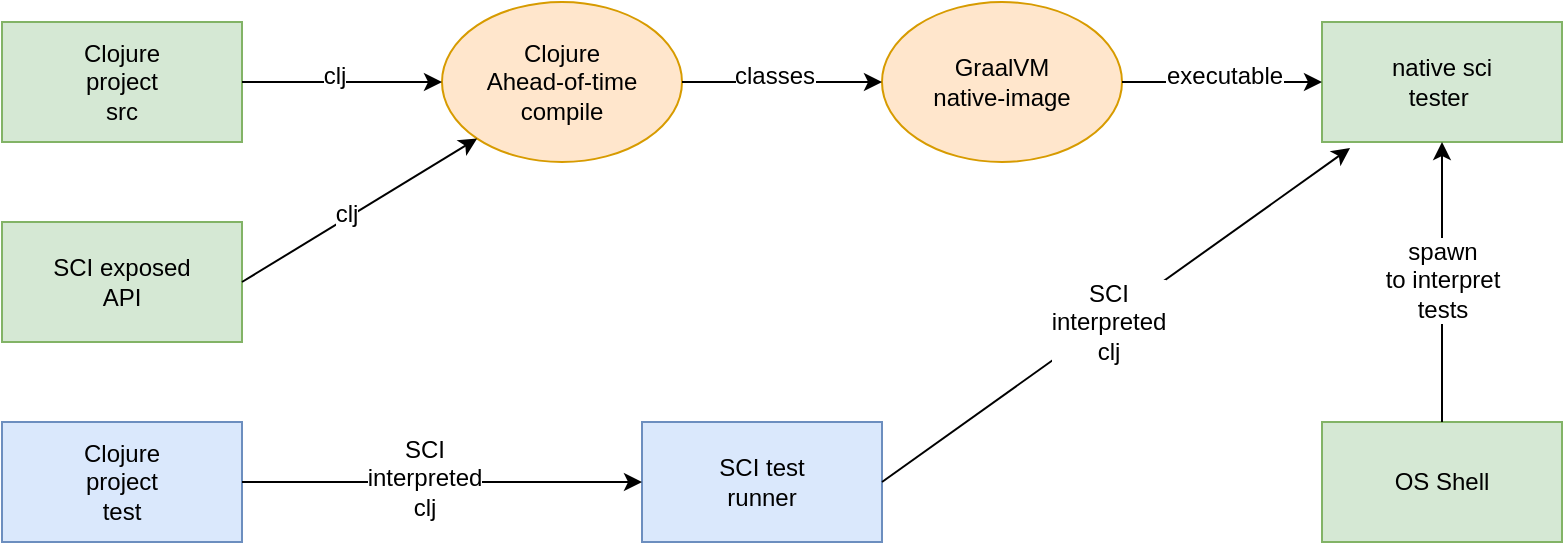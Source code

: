 <mxfile version="13.5.1" type="device"><diagram id="rLatFPBuyyT3mGyo6L3M" name="Page-1"><mxGraphModel dx="1092" dy="989" grid="1" gridSize="10" guides="1" tooltips="1" connect="1" arrows="1" fold="1" page="1" pageScale="1" pageWidth="850" pageHeight="1100" math="0" shadow="0"><root><mxCell id="0"/><mxCell id="1" parent="0"/><mxCell id="T3BeHsQFupPfQaLIfEZ8-1" value="Clojure&lt;br style=&quot;font-size: 12px;&quot;&gt;project&lt;br style=&quot;font-size: 12px;&quot;&gt;src" style="rounded=0;whiteSpace=wrap;html=1;fillColor=#d5e8d4;strokeColor=#82b366;fontSize=12;" parent="1" vertex="1"><mxGeometry x="10" y="40" width="120" height="60" as="geometry"/></mxCell><mxCell id="T3BeHsQFupPfQaLIfEZ8-2" value="Clojure&lt;br style=&quot;font-size: 12px;&quot;&gt;project&lt;br style=&quot;font-size: 12px;&quot;&gt;test" style="rounded=0;whiteSpace=wrap;html=1;fillColor=#dae8fc;strokeColor=#6c8ebf;fontSize=12;" parent="1" vertex="1"><mxGeometry x="10" y="240" width="120" height="60" as="geometry"/></mxCell><mxCell id="T3BeHsQFupPfQaLIfEZ8-3" value="GraalVM&lt;br style=&quot;font-size: 12px;&quot;&gt;native-image" style="ellipse;whiteSpace=wrap;html=1;fillColor=#ffe6cc;strokeColor=#d79b00;fontSize=12;" parent="1" vertex="1"><mxGeometry x="450" y="30" width="120" height="80" as="geometry"/></mxCell><mxCell id="T3BeHsQFupPfQaLIfEZ8-4" value="Clojure&lt;br style=&quot;font-size: 12px;&quot;&gt;Ahead-of-time&lt;br style=&quot;font-size: 12px;&quot;&gt;compile" style="ellipse;whiteSpace=wrap;html=1;fillColor=#ffe6cc;strokeColor=#d79b00;fontSize=12;" parent="1" vertex="1"><mxGeometry x="230" y="30" width="120" height="80" as="geometry"/></mxCell><mxCell id="T3BeHsQFupPfQaLIfEZ8-5" value="" style="endArrow=classic;html=1;exitX=1;exitY=0.5;exitDx=0;exitDy=0;entryX=0;entryY=0.5;entryDx=0;entryDy=0;fontSize=12;" parent="1" source="T3BeHsQFupPfQaLIfEZ8-1" target="T3BeHsQFupPfQaLIfEZ8-4" edge="1"><mxGeometry width="50" height="50" relative="1" as="geometry"><mxPoint x="160" y="200" as="sourcePoint"/><mxPoint x="210" y="150" as="targetPoint"/></mxGeometry></mxCell><mxCell id="T3BeHsQFupPfQaLIfEZ8-15" value="clj" style="text;html=1;resizable=0;points=[];align=center;verticalAlign=middle;labelBackgroundColor=#ffffff;fontSize=12;" parent="T3BeHsQFupPfQaLIfEZ8-5" vertex="1" connectable="0"><mxGeometry x="0.063" y="1" relative="1" as="geometry"><mxPoint x="-7.682" y="-2.0" as="offset"/></mxGeometry></mxCell><mxCell id="T3BeHsQFupPfQaLIfEZ8-6" value="" style="endArrow=classic;html=1;exitX=1;exitY=0.5;exitDx=0;exitDy=0;entryX=0;entryY=0.5;entryDx=0;entryDy=0;fontSize=12;" parent="1" source="T3BeHsQFupPfQaLIfEZ8-4" target="T3BeHsQFupPfQaLIfEZ8-3" edge="1"><mxGeometry width="50" height="50" relative="1" as="geometry"><mxPoint x="360" y="250" as="sourcePoint"/><mxPoint x="410" y="200" as="targetPoint"/></mxGeometry></mxCell><mxCell id="T3BeHsQFupPfQaLIfEZ8-16" value="classes" style="text;html=1;resizable=0;points=[];align=center;verticalAlign=middle;labelBackgroundColor=#ffffff;fontSize=12;" parent="T3BeHsQFupPfQaLIfEZ8-6" vertex="1" connectable="0"><mxGeometry x="-0.079" y="3" relative="1" as="geometry"><mxPoint as="offset"/></mxGeometry></mxCell><mxCell id="T3BeHsQFupPfQaLIfEZ8-7" value="native sci&lt;br style=&quot;font-size: 12px;&quot;&gt;tester&amp;nbsp;" style="rounded=0;whiteSpace=wrap;html=1;fillColor=#d5e8d4;strokeColor=#82b366;fontSize=12;" parent="1" vertex="1"><mxGeometry x="670" y="40" width="120" height="60" as="geometry"/></mxCell><mxCell id="T3BeHsQFupPfQaLIfEZ8-8" value="" style="endArrow=classic;html=1;exitX=1;exitY=0.5;exitDx=0;exitDy=0;entryX=0;entryY=0.5;entryDx=0;entryDy=0;fontSize=12;" parent="1" source="T3BeHsQFupPfQaLIfEZ8-3" target="T3BeHsQFupPfQaLIfEZ8-7" edge="1"><mxGeometry width="50" height="50" relative="1" as="geometry"><mxPoint x="530" y="230" as="sourcePoint"/><mxPoint x="580" y="180" as="targetPoint"/></mxGeometry></mxCell><mxCell id="T3BeHsQFupPfQaLIfEZ8-18" value="executable" style="text;html=1;resizable=0;points=[];align=center;verticalAlign=middle;labelBackgroundColor=#ffffff;fontSize=12;" parent="T3BeHsQFupPfQaLIfEZ8-8" vertex="1" connectable="0"><mxGeometry x="0.01" relative="1" as="geometry"><mxPoint y="-3.0" as="offset"/></mxGeometry></mxCell><mxCell id="T3BeHsQFupPfQaLIfEZ8-20" value="SCI test&lt;br style=&quot;font-size: 12px;&quot;&gt;runner" style="rounded=0;whiteSpace=wrap;html=1;fillColor=#dae8fc;strokeColor=#6c8ebf;fontSize=12;" parent="1" vertex="1"><mxGeometry x="330" y="240" width="120" height="60" as="geometry"/></mxCell><mxCell id="T3BeHsQFupPfQaLIfEZ8-22" value="" style="endArrow=classic;html=1;exitX=1;exitY=0.5;exitDx=0;exitDy=0;entryX=0;entryY=0.5;entryDx=0;entryDy=0;fontSize=12;" parent="1" source="T3BeHsQFupPfQaLIfEZ8-2" target="T3BeHsQFupPfQaLIfEZ8-20" edge="1"><mxGeometry width="50" height="50" relative="1" as="geometry"><mxPoint x="160" y="271.85" as="sourcePoint"/><mxPoint x="220" y="221.85" as="targetPoint"/></mxGeometry></mxCell><mxCell id="T3BeHsQFupPfQaLIfEZ8-24" value="SCI&lt;br style=&quot;font-size: 12px;&quot;&gt;interpreted&lt;br style=&quot;font-size: 12px;&quot;&gt;clj" style="text;html=1;resizable=0;points=[];align=center;verticalAlign=middle;labelBackgroundColor=#ffffff;fontSize=12;" parent="T3BeHsQFupPfQaLIfEZ8-22" vertex="1" connectable="0"><mxGeometry x="-0.094" y="2" relative="1" as="geometry"><mxPoint as="offset"/></mxGeometry></mxCell><mxCell id="T3BeHsQFupPfQaLIfEZ8-23" value="" style="endArrow=classic;html=1;entryX=0.117;entryY=1.05;entryDx=0;entryDy=0;exitX=1;exitY=0.5;exitDx=0;exitDy=0;entryPerimeter=0;fontSize=12;" parent="1" source="T3BeHsQFupPfQaLIfEZ8-20" target="T3BeHsQFupPfQaLIfEZ8-7" edge="1"><mxGeometry width="50" height="50" relative="1" as="geometry"><mxPoint x="230" y="270" as="sourcePoint"/><mxPoint x="280" y="220" as="targetPoint"/></mxGeometry></mxCell><mxCell id="T3BeHsQFupPfQaLIfEZ8-25" value="SCI&lt;br style=&quot;font-size: 12px;&quot;&gt;interpreted&lt;br style=&quot;font-size: 12px;&quot;&gt;clj" style="text;html=1;resizable=0;points=[];align=center;verticalAlign=middle;labelBackgroundColor=#ffffff;fontSize=12;" parent="T3BeHsQFupPfQaLIfEZ8-23" vertex="1" connectable="0"><mxGeometry x="-0.039" relative="1" as="geometry"><mxPoint as="offset"/></mxGeometry></mxCell><mxCell id="L5D9mfwr2knupdP6rTOR-2" value="OS Shell" style="rounded=0;whiteSpace=wrap;html=1;fillColor=#d5e8d4;strokeColor=#82b366;fontSize=12;" parent="1" vertex="1"><mxGeometry x="670" y="240" width="120" height="60" as="geometry"/></mxCell><mxCell id="L5D9mfwr2knupdP6rTOR-3" value="" style="endArrow=classic;html=1;exitX=0.5;exitY=0;exitDx=0;exitDy=0;entryX=0.5;entryY=1;entryDx=0;entryDy=0;fontSize=12;" parent="1" source="L5D9mfwr2knupdP6rTOR-2" target="T3BeHsQFupPfQaLIfEZ8-7" edge="1"><mxGeometry width="50" height="50" relative="1" as="geometry"><mxPoint x="700" y="330" as="sourcePoint"/><mxPoint x="750" y="280" as="targetPoint"/></mxGeometry></mxCell><mxCell id="L5D9mfwr2knupdP6rTOR-4" value="spawn&lt;br style=&quot;font-size: 12px;&quot;&gt;to interpret&lt;br style=&quot;font-size: 12px;&quot;&gt;tests" style="text;html=1;resizable=0;points=[];align=center;verticalAlign=middle;labelBackgroundColor=#ffffff;fontSize=12;" parent="L5D9mfwr2knupdP6rTOR-3" vertex="1" connectable="0"><mxGeometry x="-0.052" y="2" relative="1" as="geometry"><mxPoint x="2" y="-5" as="offset"/></mxGeometry></mxCell><mxCell id="wgrrYPC6dc6jtgRug9Ml-1" value="SCI exposed&lt;br style=&quot;font-size: 12px;&quot;&gt;API" style="rounded=0;whiteSpace=wrap;html=1;fillColor=#d5e8d4;strokeColor=#82b366;fontSize=12;" vertex="1" parent="1"><mxGeometry x="10" y="140" width="120" height="60" as="geometry"/></mxCell><mxCell id="wgrrYPC6dc6jtgRug9Ml-2" value="" style="endArrow=classic;html=1;exitX=1;exitY=0.5;exitDx=0;exitDy=0;entryX=0;entryY=1;entryDx=0;entryDy=0;fontSize=12;" edge="1" parent="1" source="wgrrYPC6dc6jtgRug9Ml-1" target="T3BeHsQFupPfQaLIfEZ8-4"><mxGeometry width="50" height="50" relative="1" as="geometry"><mxPoint x="210" y="200" as="sourcePoint"/><mxPoint x="260" y="150" as="targetPoint"/></mxGeometry></mxCell><mxCell id="wgrrYPC6dc6jtgRug9Ml-4" value="clj" style="edgeLabel;html=1;align=center;verticalAlign=middle;resizable=0;points=[];fontSize=12;" vertex="1" connectable="0" parent="wgrrYPC6dc6jtgRug9Ml-2"><mxGeometry x="-0.124" y="-1" relative="1" as="geometry"><mxPoint y="-3.93" as="offset"/></mxGeometry></mxCell></root></mxGraphModel></diagram></mxfile>